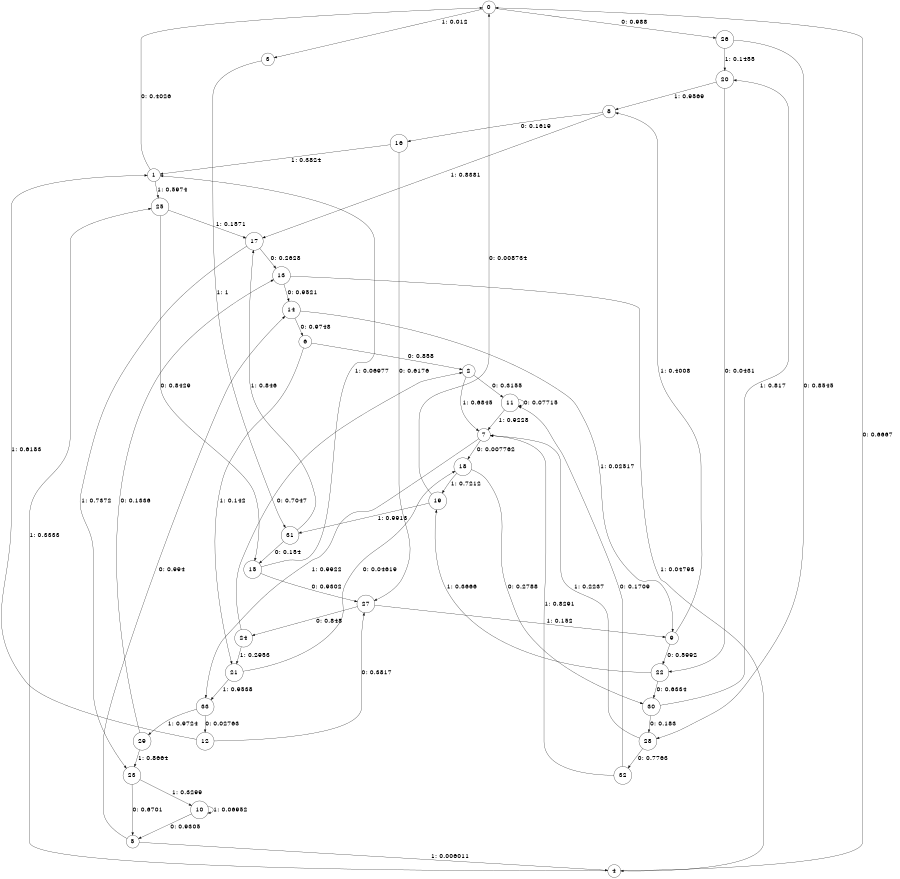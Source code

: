 digraph "ch31concat_phase3_L6" {
size = "6,8.5";
ratio = "fill";
node [shape = circle];
node [fontsize = 24];
edge [fontsize = 24];
0 -> 26 [label = "0: 0.988    "];
0 -> 3 [label = "1: 0.012    "];
1 -> 0 [label = "0: 0.4026   "];
1 -> 25 [label = "1: 0.5974   "];
2 -> 11 [label = "0: 0.3155   "];
2 -> 7 [label = "1: 0.6845   "];
3 -> 31 [label = "1: 1        "];
4 -> 0 [label = "0: 0.6667   "];
4 -> 25 [label = "1: 0.3333   "];
5 -> 14 [label = "0: 0.994    "];
5 -> 4 [label = "1: 0.006011  "];
6 -> 2 [label = "0: 0.858    "];
6 -> 21 [label = "1: 0.142    "];
7 -> 18 [label = "0: 0.007762  "];
7 -> 33 [label = "1: 0.9922   "];
8 -> 16 [label = "0: 0.1619   "];
8 -> 17 [label = "1: 0.8381   "];
9 -> 22 [label = "0: 0.5992   "];
9 -> 8 [label = "1: 0.4008   "];
10 -> 5 [label = "0: 0.9305   "];
10 -> 10 [label = "1: 0.06952  "];
11 -> 11 [label = "0: 0.07715  "];
11 -> 7 [label = "1: 0.9228   "];
12 -> 27 [label = "0: 0.3817   "];
12 -> 1 [label = "1: 0.6183   "];
13 -> 14 [label = "0: 0.9521   "];
13 -> 4 [label = "1: 0.04793  "];
14 -> 6 [label = "0: 0.9748   "];
14 -> 9 [label = "1: 0.02517  "];
15 -> 27 [label = "0: 0.9302   "];
15 -> 1 [label = "1: 0.06977  "];
16 -> 27 [label = "0: 0.6176   "];
16 -> 1 [label = "1: 0.3824   "];
17 -> 13 [label = "0: 0.2628   "];
17 -> 23 [label = "1: 0.7372   "];
18 -> 30 [label = "0: 0.2788   "];
18 -> 19 [label = "1: 0.7212   "];
19 -> 0 [label = "0: 0.008734  "];
19 -> 31 [label = "1: 0.9913   "];
20 -> 22 [label = "0: 0.0431   "];
20 -> 8 [label = "1: 0.9569   "];
21 -> 18 [label = "0: 0.04619  "];
21 -> 33 [label = "1: 0.9538   "];
22 -> 30 [label = "0: 0.6334   "];
22 -> 19 [label = "1: 0.3666   "];
23 -> 5 [label = "0: 0.6701   "];
23 -> 10 [label = "1: 0.3299   "];
24 -> 2 [label = "0: 0.7047   "];
24 -> 21 [label = "1: 0.2953   "];
25 -> 15 [label = "0: 0.8429   "];
25 -> 17 [label = "1: 0.1571   "];
26 -> 28 [label = "0: 0.8545   "];
26 -> 20 [label = "1: 0.1455   "];
27 -> 24 [label = "0: 0.848    "];
27 -> 9 [label = "1: 0.152    "];
28 -> 32 [label = "0: 0.7763   "];
28 -> 7 [label = "1: 0.2237   "];
29 -> 13 [label = "0: 0.1336   "];
29 -> 23 [label = "1: 0.8664   "];
30 -> 28 [label = "0: 0.183    "];
30 -> 20 [label = "1: 0.817    "];
31 -> 15 [label = "0: 0.154    "];
31 -> 17 [label = "1: 0.846    "];
32 -> 11 [label = "0: 0.1709   "];
32 -> 7 [label = "1: 0.8291   "];
33 -> 12 [label = "0: 0.02763  "];
33 -> 29 [label = "1: 0.9724   "];
}